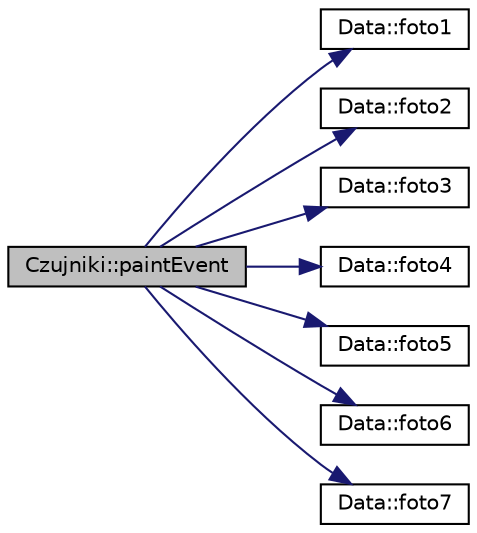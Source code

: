 digraph "Czujniki::paintEvent"
{
  edge [fontname="Helvetica",fontsize="10",labelfontname="Helvetica",labelfontsize="10"];
  node [fontname="Helvetica",fontsize="10",shape=record];
  rankdir="LR";
  Node1 [label="Czujniki::paintEvent",height=0.2,width=0.4,color="black", fillcolor="grey75", style="filled", fontcolor="black"];
  Node1 -> Node2 [color="midnightblue",fontsize="10",style="solid",fontname="Helvetica"];
  Node2 [label="Data::foto1",height=0.2,width=0.4,color="black", fillcolor="white", style="filled",URL="$class_data.html#a0264ac1cec44285442dccd223c18e039",tooltip="foto1 "];
  Node1 -> Node3 [color="midnightblue",fontsize="10",style="solid",fontname="Helvetica"];
  Node3 [label="Data::foto2",height=0.2,width=0.4,color="black", fillcolor="white", style="filled",URL="$class_data.html#aeff8d85deabaefaef72ff86e09966768",tooltip="foto2 "];
  Node1 -> Node4 [color="midnightblue",fontsize="10",style="solid",fontname="Helvetica"];
  Node4 [label="Data::foto3",height=0.2,width=0.4,color="black", fillcolor="white", style="filled",URL="$class_data.html#a1a80e47f3780f3a5ed6abee32d6d3b1c",tooltip="foto3 "];
  Node1 -> Node5 [color="midnightblue",fontsize="10",style="solid",fontname="Helvetica"];
  Node5 [label="Data::foto4",height=0.2,width=0.4,color="black", fillcolor="white", style="filled",URL="$class_data.html#ae86e0496a4ae514af5f6a7c1317d2c70",tooltip="foto4 "];
  Node1 -> Node6 [color="midnightblue",fontsize="10",style="solid",fontname="Helvetica"];
  Node6 [label="Data::foto5",height=0.2,width=0.4,color="black", fillcolor="white", style="filled",URL="$class_data.html#a236953f28ce6485de76ecc77bd988820",tooltip="foto5 "];
  Node1 -> Node7 [color="midnightblue",fontsize="10",style="solid",fontname="Helvetica"];
  Node7 [label="Data::foto6",height=0.2,width=0.4,color="black", fillcolor="white", style="filled",URL="$class_data.html#a73b32823192c2df6e97bc319eebd6b4c",tooltip="foto6 "];
  Node1 -> Node8 [color="midnightblue",fontsize="10",style="solid",fontname="Helvetica"];
  Node8 [label="Data::foto7",height=0.2,width=0.4,color="black", fillcolor="white", style="filled",URL="$class_data.html#a49b89dc5597fb5c411709476833bd1e9",tooltip="foto7 "];
}
